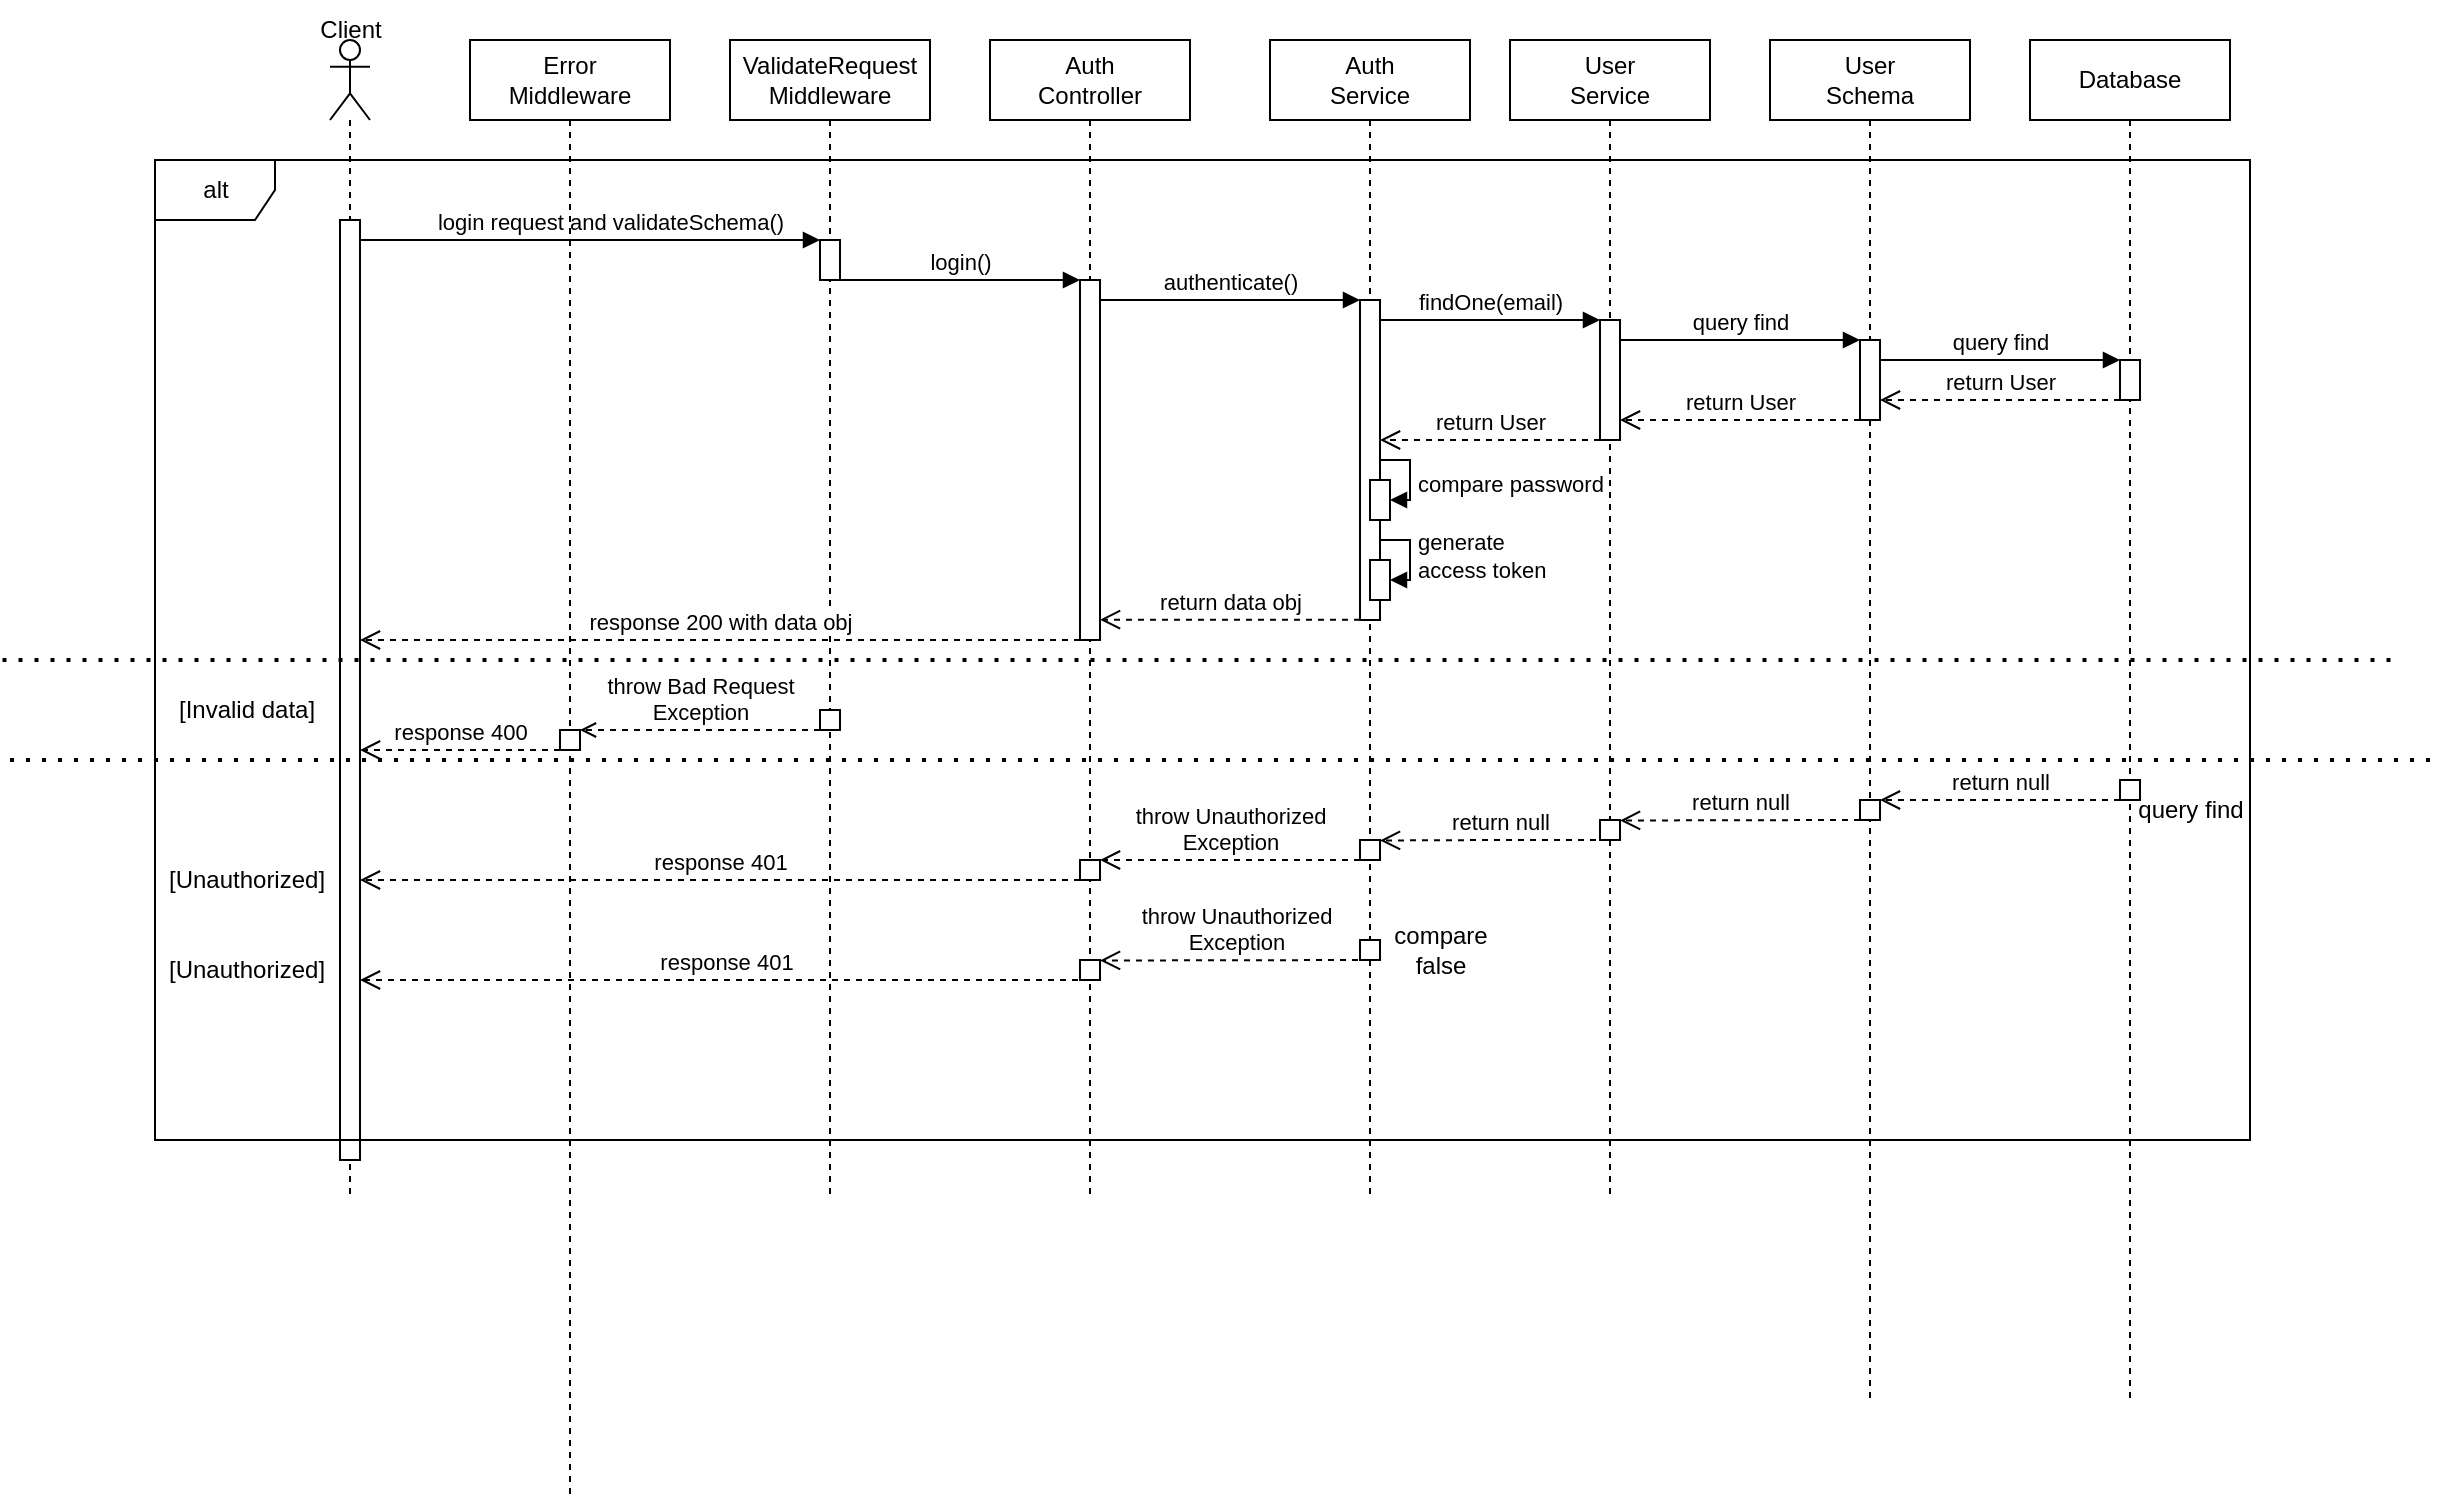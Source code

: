 <mxfile version="21.6.1" type="device">
  <diagram name="Page-1" id="2YBvvXClWsGukQMizWep">
    <mxGraphModel dx="1886" dy="606" grid="1" gridSize="10" guides="1" tooltips="1" connect="1" arrows="1" fold="1" page="1" pageScale="1" pageWidth="850" pageHeight="1100" math="0" shadow="0">
      <root>
        <mxCell id="0" />
        <mxCell id="1" parent="0" />
        <mxCell id="aM9ryv3xv72pqoxQDRHE-1" value="ValidateRequest&lt;br&gt;Middleware" style="shape=umlLifeline;perimeter=lifelinePerimeter;whiteSpace=wrap;html=1;container=0;dropTarget=0;collapsible=0;recursiveResize=0;outlineConnect=0;portConstraint=eastwest;newEdgeStyle={&quot;edgeStyle&quot;:&quot;elbowEdgeStyle&quot;,&quot;elbow&quot;:&quot;vertical&quot;,&quot;curved&quot;:0,&quot;rounded&quot;:0};" parent="1" vertex="1">
          <mxGeometry x="240" y="60" width="100" height="580" as="geometry" />
        </mxCell>
        <mxCell id="aM9ryv3xv72pqoxQDRHE-2" value="" style="html=1;points=[];perimeter=orthogonalPerimeter;outlineConnect=0;targetShapes=umlLifeline;portConstraint=eastwest;newEdgeStyle={&quot;edgeStyle&quot;:&quot;elbowEdgeStyle&quot;,&quot;elbow&quot;:&quot;vertical&quot;,&quot;curved&quot;:0,&quot;rounded&quot;:0};" parent="aM9ryv3xv72pqoxQDRHE-1" vertex="1">
          <mxGeometry x="45" y="100" width="10" height="20" as="geometry" />
        </mxCell>
        <mxCell id="aM9ryv3xv72pqoxQDRHE-5" value="Auth&lt;br&gt;Service" style="shape=umlLifeline;perimeter=lifelinePerimeter;whiteSpace=wrap;html=1;container=0;dropTarget=0;collapsible=0;recursiveResize=0;outlineConnect=0;portConstraint=eastwest;newEdgeStyle={&quot;edgeStyle&quot;:&quot;elbowEdgeStyle&quot;,&quot;elbow&quot;:&quot;vertical&quot;,&quot;curved&quot;:0,&quot;rounded&quot;:0};" parent="1" vertex="1">
          <mxGeometry x="510" y="60" width="100" height="580" as="geometry" />
        </mxCell>
        <mxCell id="aM9ryv3xv72pqoxQDRHE-6" value="" style="html=1;points=[];perimeter=orthogonalPerimeter;outlineConnect=0;targetShapes=umlLifeline;portConstraint=eastwest;newEdgeStyle={&quot;edgeStyle&quot;:&quot;elbowEdgeStyle&quot;,&quot;elbow&quot;:&quot;vertical&quot;,&quot;curved&quot;:0,&quot;rounded&quot;:0};" parent="aM9ryv3xv72pqoxQDRHE-5" vertex="1">
          <mxGeometry x="45" y="130" width="10" height="160" as="geometry" />
        </mxCell>
        <mxCell id="GkC1F4D74xaMyos7BvfS-31" value="" style="html=1;points=[];perimeter=orthogonalPerimeter;outlineConnect=0;targetShapes=umlLifeline;portConstraint=eastwest;newEdgeStyle={&quot;edgeStyle&quot;:&quot;elbowEdgeStyle&quot;,&quot;elbow&quot;:&quot;vertical&quot;,&quot;curved&quot;:0,&quot;rounded&quot;:0};" parent="aM9ryv3xv72pqoxQDRHE-5" vertex="1">
          <mxGeometry x="50" y="220" width="10" height="20" as="geometry" />
        </mxCell>
        <mxCell id="GkC1F4D74xaMyos7BvfS-32" value="compare password" style="html=1;align=left;spacingLeft=2;endArrow=block;rounded=0;edgeStyle=orthogonalEdgeStyle;curved=0;rounded=0;" parent="aM9ryv3xv72pqoxQDRHE-5" source="aM9ryv3xv72pqoxQDRHE-6" target="GkC1F4D74xaMyos7BvfS-31" edge="1">
          <mxGeometry x="0.176" relative="1" as="geometry">
            <mxPoint x="110" y="205" as="sourcePoint" />
            <Array as="points">
              <mxPoint x="70" y="210" />
              <mxPoint x="70" y="230" />
            </Array>
            <mxPoint as="offset" />
          </mxGeometry>
        </mxCell>
        <mxCell id="GkC1F4D74xaMyos7BvfS-35" value="" style="html=1;points=[];perimeter=orthogonalPerimeter;outlineConnect=0;targetShapes=umlLifeline;portConstraint=eastwest;newEdgeStyle={&quot;edgeStyle&quot;:&quot;elbowEdgeStyle&quot;,&quot;elbow&quot;:&quot;vertical&quot;,&quot;curved&quot;:0,&quot;rounded&quot;:0};" parent="aM9ryv3xv72pqoxQDRHE-5" vertex="1">
          <mxGeometry x="50" y="260" width="10" height="20" as="geometry" />
        </mxCell>
        <mxCell id="GkC1F4D74xaMyos7BvfS-36" value="generate &lt;br&gt;access token" style="html=1;align=left;spacingLeft=2;endArrow=block;rounded=0;edgeStyle=orthogonalEdgeStyle;curved=0;rounded=0;" parent="aM9ryv3xv72pqoxQDRHE-5" source="aM9ryv3xv72pqoxQDRHE-6" target="GkC1F4D74xaMyos7BvfS-35" edge="1">
          <mxGeometry relative="1" as="geometry">
            <mxPoint x="-25" y="280" as="sourcePoint" />
            <Array as="points">
              <mxPoint x="70" y="250" />
              <mxPoint x="70" y="270" />
            </Array>
          </mxGeometry>
        </mxCell>
        <mxCell id="aM9ryv3xv72pqoxQDRHE-7" value="login()" style="html=1;verticalAlign=bottom;endArrow=block;edgeStyle=elbowEdgeStyle;elbow=vertical;curved=0;rounded=0;" parent="1" source="aM9ryv3xv72pqoxQDRHE-2" target="zKB6oyso-aB5GgyO3CQL-14" edge="1">
          <mxGeometry relative="1" as="geometry">
            <mxPoint x="370" y="190" as="sourcePoint" />
            <Array as="points">
              <mxPoint x="390" y="180" />
              <mxPoint x="300" y="190" />
            </Array>
          </mxGeometry>
        </mxCell>
        <mxCell id="zKB6oyso-aB5GgyO3CQL-1" value="User&lt;br&gt;Service" style="shape=umlLifeline;perimeter=lifelinePerimeter;whiteSpace=wrap;html=1;container=0;dropTarget=0;collapsible=0;recursiveResize=0;outlineConnect=0;portConstraint=eastwest;newEdgeStyle={&quot;edgeStyle&quot;:&quot;elbowEdgeStyle&quot;,&quot;elbow&quot;:&quot;vertical&quot;,&quot;curved&quot;:0,&quot;rounded&quot;:0};" parent="1" vertex="1">
          <mxGeometry x="630" y="60" width="100" height="580" as="geometry" />
        </mxCell>
        <mxCell id="zKB6oyso-aB5GgyO3CQL-2" value="" style="html=1;points=[];perimeter=orthogonalPerimeter;outlineConnect=0;targetShapes=umlLifeline;portConstraint=eastwest;newEdgeStyle={&quot;edgeStyle&quot;:&quot;elbowEdgeStyle&quot;,&quot;elbow&quot;:&quot;vertical&quot;,&quot;curved&quot;:0,&quot;rounded&quot;:0};" parent="zKB6oyso-aB5GgyO3CQL-1" vertex="1">
          <mxGeometry x="45" y="140" width="10" height="60" as="geometry" />
        </mxCell>
        <mxCell id="zKB6oyso-aB5GgyO3CQL-10" value="" style="shape=umlLifeline;perimeter=lifelinePerimeter;whiteSpace=wrap;html=1;container=1;dropTarget=0;collapsible=0;recursiveResize=0;outlineConnect=0;portConstraint=eastwest;newEdgeStyle={&quot;edgeStyle&quot;:&quot;elbowEdgeStyle&quot;,&quot;elbow&quot;:&quot;vertical&quot;,&quot;curved&quot;:0,&quot;rounded&quot;:0};participant=umlActor;" parent="1" vertex="1">
          <mxGeometry x="40" y="60" width="20" height="580" as="geometry" />
        </mxCell>
        <mxCell id="GkC1F4D74xaMyos7BvfS-3" value="" style="html=1;points=[];perimeter=orthogonalPerimeter;outlineConnect=0;targetShapes=umlLifeline;portConstraint=eastwest;newEdgeStyle={&quot;edgeStyle&quot;:&quot;elbowEdgeStyle&quot;,&quot;elbow&quot;:&quot;vertical&quot;,&quot;curved&quot;:0,&quot;rounded&quot;:0};" parent="zKB6oyso-aB5GgyO3CQL-10" vertex="1">
          <mxGeometry x="5" y="90" width="10" height="470" as="geometry" />
        </mxCell>
        <mxCell id="zKB6oyso-aB5GgyO3CQL-11" value="login request and validateSchema()" style="html=1;verticalAlign=bottom;endArrow=block;edgeStyle=elbowEdgeStyle;elbow=horizontal;curved=0;rounded=0;" parent="1" edge="1">
          <mxGeometry x="0.087" relative="1" as="geometry">
            <mxPoint x="55.0" y="160" as="sourcePoint" />
            <Array as="points">
              <mxPoint x="205" y="160" />
            </Array>
            <mxPoint x="285.0" y="160" as="targetPoint" />
            <mxPoint as="offset" />
          </mxGeometry>
        </mxCell>
        <mxCell id="zKB6oyso-aB5GgyO3CQL-13" value="Auth&lt;br&gt;Controller" style="shape=umlLifeline;perimeter=lifelinePerimeter;whiteSpace=wrap;html=1;container=0;dropTarget=0;collapsible=0;recursiveResize=0;outlineConnect=0;portConstraint=eastwest;newEdgeStyle={&quot;edgeStyle&quot;:&quot;elbowEdgeStyle&quot;,&quot;elbow&quot;:&quot;vertical&quot;,&quot;curved&quot;:0,&quot;rounded&quot;:0};" parent="1" vertex="1">
          <mxGeometry x="370" y="60" width="100" height="580" as="geometry" />
        </mxCell>
        <mxCell id="zKB6oyso-aB5GgyO3CQL-14" value="" style="html=1;points=[];perimeter=orthogonalPerimeter;outlineConnect=0;targetShapes=umlLifeline;portConstraint=eastwest;newEdgeStyle={&quot;edgeStyle&quot;:&quot;elbowEdgeStyle&quot;,&quot;elbow&quot;:&quot;vertical&quot;,&quot;curved&quot;:0,&quot;rounded&quot;:0};" parent="zKB6oyso-aB5GgyO3CQL-13" vertex="1">
          <mxGeometry x="45" y="120" width="10" height="180" as="geometry" />
        </mxCell>
        <mxCell id="GkC1F4D74xaMyos7BvfS-90" value="" style="html=1;points=[];perimeter=orthogonalPerimeter;outlineConnect=0;targetShapes=umlLifeline;portConstraint=eastwest;newEdgeStyle={&quot;edgeStyle&quot;:&quot;elbowEdgeStyle&quot;,&quot;elbow&quot;:&quot;vertical&quot;,&quot;curved&quot;:0,&quot;rounded&quot;:0};" parent="zKB6oyso-aB5GgyO3CQL-13" vertex="1">
          <mxGeometry x="45" y="410" width="10" height="10" as="geometry" />
        </mxCell>
        <mxCell id="GkC1F4D74xaMyos7BvfS-97" value="" style="html=1;points=[];perimeter=orthogonalPerimeter;outlineConnect=0;targetShapes=umlLifeline;portConstraint=eastwest;newEdgeStyle={&quot;edgeStyle&quot;:&quot;elbowEdgeStyle&quot;,&quot;elbow&quot;:&quot;vertical&quot;,&quot;curved&quot;:0,&quot;rounded&quot;:0};" parent="zKB6oyso-aB5GgyO3CQL-13" vertex="1">
          <mxGeometry x="45" y="460" width="10" height="10" as="geometry" />
        </mxCell>
        <mxCell id="zKB6oyso-aB5GgyO3CQL-15" value="authenticate()" style="html=1;verticalAlign=bottom;endArrow=block;edgeStyle=elbowEdgeStyle;elbow=vertical;curved=0;rounded=0;" parent="1" source="zKB6oyso-aB5GgyO3CQL-14" target="aM9ryv3xv72pqoxQDRHE-6" edge="1">
          <mxGeometry relative="1" as="geometry">
            <mxPoint x="390" y="190" as="sourcePoint" />
            <Array as="points">
              <mxPoint x="510" y="190" />
            </Array>
            <mxPoint x="540" y="190" as="targetPoint" />
          </mxGeometry>
        </mxCell>
        <mxCell id="GkC1F4D74xaMyos7BvfS-4" value="findOne(email)" style="html=1;verticalAlign=bottom;endArrow=block;edgeStyle=elbowEdgeStyle;elbow=vertical;curved=0;rounded=0;" parent="1" source="aM9ryv3xv72pqoxQDRHE-6" target="zKB6oyso-aB5GgyO3CQL-2" edge="1">
          <mxGeometry relative="1" as="geometry">
            <mxPoint x="555" y="180.0" as="sourcePoint" />
            <Array as="points">
              <mxPoint x="650" y="200" />
            </Array>
            <mxPoint x="680" y="180.34" as="targetPoint" />
          </mxGeometry>
        </mxCell>
        <mxCell id="GkC1F4D74xaMyos7BvfS-5" value="alt" style="shape=umlFrame;whiteSpace=wrap;html=1;pointerEvents=0;" parent="1" vertex="1">
          <mxGeometry x="-47.5" y="120" width="1047.5" height="490" as="geometry" />
        </mxCell>
        <mxCell id="GkC1F4D74xaMyos7BvfS-15" value="Database" style="shape=umlLifeline;perimeter=lifelinePerimeter;whiteSpace=wrap;html=1;container=0;dropTarget=0;collapsible=0;recursiveResize=0;outlineConnect=0;portConstraint=eastwest;newEdgeStyle={&quot;edgeStyle&quot;:&quot;elbowEdgeStyle&quot;,&quot;elbow&quot;:&quot;vertical&quot;,&quot;curved&quot;:0,&quot;rounded&quot;:0};" parent="1" vertex="1">
          <mxGeometry x="890" y="60" width="100" height="680" as="geometry" />
        </mxCell>
        <mxCell id="GkC1F4D74xaMyos7BvfS-16" value="" style="html=1;points=[];perimeter=orthogonalPerimeter;outlineConnect=0;targetShapes=umlLifeline;portConstraint=eastwest;newEdgeStyle={&quot;edgeStyle&quot;:&quot;elbowEdgeStyle&quot;,&quot;elbow&quot;:&quot;vertical&quot;,&quot;curved&quot;:0,&quot;rounded&quot;:0};" parent="GkC1F4D74xaMyos7BvfS-15" vertex="1">
          <mxGeometry x="45" y="160" width="10" height="20" as="geometry" />
        </mxCell>
        <mxCell id="GkC1F4D74xaMyos7BvfS-70" value="" style="html=1;points=[];perimeter=orthogonalPerimeter;outlineConnect=0;targetShapes=umlLifeline;portConstraint=eastwest;newEdgeStyle={&quot;edgeStyle&quot;:&quot;elbowEdgeStyle&quot;,&quot;elbow&quot;:&quot;vertical&quot;,&quot;curved&quot;:0,&quot;rounded&quot;:0};" parent="GkC1F4D74xaMyos7BvfS-15" vertex="1">
          <mxGeometry x="45" y="370" width="10" height="10" as="geometry" />
        </mxCell>
        <mxCell id="GkC1F4D74xaMyos7BvfS-17" value="query find" style="html=1;verticalAlign=bottom;endArrow=block;edgeStyle=elbowEdgeStyle;elbow=vertical;curved=0;rounded=0;" parent="1" source="zKB6oyso-aB5GgyO3CQL-2" target="GkC1F4D74xaMyos7BvfS-72" edge="1">
          <mxGeometry relative="1" as="geometry">
            <mxPoint x="690" y="200" as="sourcePoint" />
            <Array as="points">
              <mxPoint x="770" y="210" />
              <mxPoint x="710" y="200" />
              <mxPoint x="740" y="200" />
            </Array>
            <mxPoint x="810" y="200" as="targetPoint" />
          </mxGeometry>
        </mxCell>
        <mxCell id="GkC1F4D74xaMyos7BvfS-20" value="return User" style="html=1;verticalAlign=bottom;endArrow=open;dashed=1;endSize=8;edgeStyle=elbowEdgeStyle;elbow=horizontal;curved=0;rounded=0;" parent="1" edge="1">
          <mxGeometry relative="1" as="geometry">
            <mxPoint x="685" y="250" as="targetPoint" />
            <Array as="points">
              <mxPoint x="710" y="250" />
              <mxPoint x="740" y="240" />
            </Array>
            <mxPoint x="805" y="250" as="sourcePoint" />
            <mxPoint as="offset" />
          </mxGeometry>
        </mxCell>
        <mxCell id="GkC1F4D74xaMyos7BvfS-21" value="" style="endArrow=none;dashed=1;html=1;dashPattern=1 3;strokeWidth=2;rounded=0;" parent="1" edge="1">
          <mxGeometry width="50" height="50" relative="1" as="geometry">
            <mxPoint x="-123.75" y="370" as="sourcePoint" />
            <mxPoint x="1076.25" y="370" as="targetPoint" />
          </mxGeometry>
        </mxCell>
        <mxCell id="GkC1F4D74xaMyos7BvfS-23" value="return User" style="html=1;verticalAlign=bottom;endArrow=open;dashed=1;endSize=8;elbow=horizontal;rounded=0;" parent="1" edge="1">
          <mxGeometry relative="1" as="geometry">
            <mxPoint x="565" y="260" as="targetPoint" />
            <mxPoint x="675" y="260" as="sourcePoint" />
            <mxPoint as="offset" />
          </mxGeometry>
        </mxCell>
        <mxCell id="GkC1F4D74xaMyos7BvfS-44" value="Error&lt;br&gt;Middleware" style="shape=umlLifeline;perimeter=lifelinePerimeter;whiteSpace=wrap;html=1;container=0;dropTarget=0;collapsible=0;recursiveResize=0;outlineConnect=0;portConstraint=eastwest;newEdgeStyle={&quot;edgeStyle&quot;:&quot;elbowEdgeStyle&quot;,&quot;elbow&quot;:&quot;vertical&quot;,&quot;curved&quot;:0,&quot;rounded&quot;:0};" parent="1" vertex="1">
          <mxGeometry x="110" y="60" width="100" height="730" as="geometry" />
        </mxCell>
        <mxCell id="GkC1F4D74xaMyos7BvfS-65" value="" style="html=1;points=[];perimeter=orthogonalPerimeter;outlineConnect=0;targetShapes=umlLifeline;portConstraint=eastwest;newEdgeStyle={&quot;edgeStyle&quot;:&quot;elbowEdgeStyle&quot;,&quot;elbow&quot;:&quot;vertical&quot;,&quot;curved&quot;:0,&quot;rounded&quot;:0};" parent="GkC1F4D74xaMyos7BvfS-44" vertex="1">
          <mxGeometry x="45" y="345" width="10" height="10" as="geometry" />
        </mxCell>
        <mxCell id="GkC1F4D74xaMyos7BvfS-63" value="return data obj" style="html=1;verticalAlign=bottom;endArrow=open;dashed=1;endSize=8;elbow=horizontal;rounded=0;" parent="1" edge="1">
          <mxGeometry relative="1" as="geometry">
            <mxPoint x="425" y="349.86" as="targetPoint" />
            <mxPoint x="555" y="349.86" as="sourcePoint" />
            <mxPoint as="offset" />
          </mxGeometry>
        </mxCell>
        <mxCell id="GkC1F4D74xaMyos7BvfS-64" value="response 200 with data obj" style="html=1;verticalAlign=bottom;endArrow=open;dashed=1;endSize=8;edgeStyle=elbowEdgeStyle;elbow=horizontal;curved=0;rounded=0;" parent="1" source="zKB6oyso-aB5GgyO3CQL-14" target="GkC1F4D74xaMyos7BvfS-3" edge="1">
          <mxGeometry relative="1" as="geometry">
            <mxPoint x="60" y="360" as="targetPoint" />
            <Array as="points">
              <mxPoint x="235" y="360" />
            </Array>
            <mxPoint x="420" y="360" as="sourcePoint" />
            <mxPoint as="offset" />
          </mxGeometry>
        </mxCell>
        <mxCell id="GkC1F4D74xaMyos7BvfS-66" value="response 400" style="html=1;verticalAlign=bottom;endArrow=open;dashed=1;endSize=8;edgeStyle=elbowEdgeStyle;elbow=horizontal;curved=0;rounded=0;" parent="1" edge="1">
          <mxGeometry relative="1" as="geometry">
            <mxPoint x="55" y="415" as="targetPoint" />
            <Array as="points">
              <mxPoint x="150" y="415" />
            </Array>
            <mxPoint x="155" y="415" as="sourcePoint" />
            <mxPoint as="offset" />
          </mxGeometry>
        </mxCell>
        <mxCell id="GkC1F4D74xaMyos7BvfS-67" value="[Invalid data]" style="text;html=1;align=center;verticalAlign=middle;resizable=0;points=[];autosize=1;strokeColor=none;fillColor=none;" parent="1" vertex="1">
          <mxGeometry x="-47.5" y="380" width="90" height="30" as="geometry" />
        </mxCell>
        <mxCell id="GkC1F4D74xaMyos7BvfS-68" value="" style="endArrow=none;dashed=1;html=1;dashPattern=1 3;strokeWidth=2;rounded=0;" parent="1" edge="1">
          <mxGeometry width="50" height="50" relative="1" as="geometry">
            <mxPoint x="-120" y="420" as="sourcePoint" />
            <mxPoint x="1090" y="420" as="targetPoint" />
          </mxGeometry>
        </mxCell>
        <mxCell id="GkC1F4D74xaMyos7BvfS-71" value="User&lt;br&gt;Schema" style="shape=umlLifeline;perimeter=lifelinePerimeter;whiteSpace=wrap;html=1;container=0;dropTarget=0;collapsible=0;recursiveResize=0;outlineConnect=0;portConstraint=eastwest;newEdgeStyle={&quot;edgeStyle&quot;:&quot;elbowEdgeStyle&quot;,&quot;elbow&quot;:&quot;vertical&quot;,&quot;curved&quot;:0,&quot;rounded&quot;:0};" parent="1" vertex="1">
          <mxGeometry x="760" y="60" width="100" height="680" as="geometry" />
        </mxCell>
        <mxCell id="GkC1F4D74xaMyos7BvfS-72" value="" style="html=1;points=[];perimeter=orthogonalPerimeter;outlineConnect=0;targetShapes=umlLifeline;portConstraint=eastwest;newEdgeStyle={&quot;edgeStyle&quot;:&quot;elbowEdgeStyle&quot;,&quot;elbow&quot;:&quot;vertical&quot;,&quot;curved&quot;:0,&quot;rounded&quot;:0};" parent="GkC1F4D74xaMyos7BvfS-71" vertex="1">
          <mxGeometry x="45" y="150" width="10" height="40" as="geometry" />
        </mxCell>
        <mxCell id="GkC1F4D74xaMyos7BvfS-81" value="" style="html=1;points=[];perimeter=orthogonalPerimeter;outlineConnect=0;targetShapes=umlLifeline;portConstraint=eastwest;newEdgeStyle={&quot;edgeStyle&quot;:&quot;elbowEdgeStyle&quot;,&quot;elbow&quot;:&quot;vertical&quot;,&quot;curved&quot;:0,&quot;rounded&quot;:0};" parent="GkC1F4D74xaMyos7BvfS-71" vertex="1">
          <mxGeometry x="45" y="380" width="10" height="10" as="geometry" />
        </mxCell>
        <mxCell id="GkC1F4D74xaMyos7BvfS-74" value="query find" style="html=1;verticalAlign=bottom;endArrow=block;edgeStyle=elbowEdgeStyle;elbow=vertical;curved=0;rounded=0;" parent="1" source="GkC1F4D74xaMyos7BvfS-72" target="GkC1F4D74xaMyos7BvfS-16" edge="1">
          <mxGeometry relative="1" as="geometry">
            <mxPoint x="820" y="220" as="sourcePoint" />
            <Array as="points">
              <mxPoint x="905" y="220" />
              <mxPoint x="845" y="210" />
              <mxPoint x="875" y="210" />
            </Array>
            <mxPoint x="940" y="220" as="targetPoint" />
          </mxGeometry>
        </mxCell>
        <mxCell id="GkC1F4D74xaMyos7BvfS-75" value="[Unauthorized]" style="text;html=1;align=center;verticalAlign=middle;resizable=0;points=[];autosize=1;strokeColor=none;fillColor=none;" parent="1" vertex="1">
          <mxGeometry x="-52.5" y="465" width="100" height="30" as="geometry" />
        </mxCell>
        <mxCell id="GkC1F4D74xaMyos7BvfS-76" value="return User" style="html=1;verticalAlign=bottom;endArrow=open;dashed=1;endSize=8;edgeStyle=elbowEdgeStyle;elbow=horizontal;curved=0;rounded=0;" parent="1" source="GkC1F4D74xaMyos7BvfS-16" target="GkC1F4D74xaMyos7BvfS-72" edge="1">
          <mxGeometry relative="1" as="geometry">
            <mxPoint x="830" y="240" as="targetPoint" />
            <Array as="points">
              <mxPoint x="855" y="240" />
              <mxPoint x="885" y="230" />
            </Array>
            <mxPoint x="950" y="240" as="sourcePoint" />
            <mxPoint as="offset" />
          </mxGeometry>
        </mxCell>
        <mxCell id="GkC1F4D74xaMyos7BvfS-80" value="return null" style="html=1;verticalAlign=bottom;endArrow=open;dashed=1;endSize=8;edgeStyle=elbowEdgeStyle;elbow=horizontal;curved=0;rounded=0;" parent="1" edge="1">
          <mxGeometry relative="1" as="geometry">
            <mxPoint x="815.0" y="440" as="targetPoint" />
            <Array as="points">
              <mxPoint x="820" y="440" />
              <mxPoint x="880" y="429.83" />
            </Array>
            <mxPoint x="935.0" y="440" as="sourcePoint" />
            <mxPoint as="offset" />
          </mxGeometry>
        </mxCell>
        <mxCell id="GkC1F4D74xaMyos7BvfS-83" value="" style="html=1;points=[];perimeter=orthogonalPerimeter;outlineConnect=0;targetShapes=umlLifeline;portConstraint=eastwest;newEdgeStyle={&quot;edgeStyle&quot;:&quot;elbowEdgeStyle&quot;,&quot;elbow&quot;:&quot;vertical&quot;,&quot;curved&quot;:0,&quot;rounded&quot;:0};" parent="1" vertex="1">
          <mxGeometry x="675" y="450" width="10" height="10" as="geometry" />
        </mxCell>
        <mxCell id="GkC1F4D74xaMyos7BvfS-84" value="return null" style="html=1;verticalAlign=bottom;endArrow=open;dashed=1;endSize=8;edgeStyle=elbowEdgeStyle;elbow=horizontal;curved=0;rounded=0;" parent="1" source="GkC1F4D74xaMyos7BvfS-81" edge="1">
          <mxGeometry relative="1" as="geometry">
            <mxPoint x="685" y="450.25" as="targetPoint" />
            <Array as="points">
              <mxPoint x="800" y="450" />
            </Array>
            <mxPoint x="800" y="450" as="sourcePoint" />
            <mxPoint as="offset" />
          </mxGeometry>
        </mxCell>
        <mxCell id="GkC1F4D74xaMyos7BvfS-88" value="" style="html=1;points=[];perimeter=orthogonalPerimeter;outlineConnect=0;targetShapes=umlLifeline;portConstraint=eastwest;newEdgeStyle={&quot;edgeStyle&quot;:&quot;elbowEdgeStyle&quot;,&quot;elbow&quot;:&quot;vertical&quot;,&quot;curved&quot;:0,&quot;rounded&quot;:0};" parent="1" vertex="1">
          <mxGeometry x="555" y="460" width="10" height="10" as="geometry" />
        </mxCell>
        <mxCell id="GkC1F4D74xaMyos7BvfS-89" value="return null" style="html=1;verticalAlign=bottom;endArrow=open;dashed=1;endSize=8;edgeStyle=elbowEdgeStyle;elbow=horizontal;curved=0;rounded=0;" parent="1" edge="1">
          <mxGeometry relative="1" as="geometry">
            <mxPoint x="565" y="460.25" as="targetPoint" />
            <Array as="points" />
            <mxPoint x="685" y="460" as="sourcePoint" />
            <mxPoint as="offset" />
          </mxGeometry>
        </mxCell>
        <mxCell id="GkC1F4D74xaMyos7BvfS-91" value="throw Unauthorized&lt;br&gt;Exception" style="html=1;verticalAlign=bottom;endArrow=open;dashed=1;endSize=8;elbow=horizontal;rounded=0;" parent="1" target="GkC1F4D74xaMyos7BvfS-90" edge="1">
          <mxGeometry relative="1" as="geometry">
            <mxPoint x="435" y="470.25" as="targetPoint" />
            <mxPoint x="555" y="470" as="sourcePoint" />
            <mxPoint as="offset" />
          </mxGeometry>
        </mxCell>
        <mxCell id="GkC1F4D74xaMyos7BvfS-92" value="" style="html=1;points=[];perimeter=orthogonalPerimeter;outlineConnect=0;targetShapes=umlLifeline;portConstraint=eastwest;newEdgeStyle={&quot;edgeStyle&quot;:&quot;elbowEdgeStyle&quot;,&quot;elbow&quot;:&quot;vertical&quot;,&quot;curved&quot;:0,&quot;rounded&quot;:0};" parent="1" vertex="1">
          <mxGeometry x="285" y="395" width="10" height="10" as="geometry" />
        </mxCell>
        <mxCell id="GkC1F4D74xaMyos7BvfS-93" value="throw Bad Request &lt;br&gt;Exception" style="html=1;verticalAlign=bottom;endArrow=open;dashed=1;elbow=horizontal;rounded=0;" parent="1" source="GkC1F4D74xaMyos7BvfS-92" target="GkC1F4D74xaMyos7BvfS-65" edge="1">
          <mxGeometry relative="1" as="geometry">
            <mxPoint x="165" y="415" as="targetPoint" />
            <mxPoint x="285" y="405" as="sourcePoint" />
            <mxPoint as="offset" />
          </mxGeometry>
        </mxCell>
        <mxCell id="GkC1F4D74xaMyos7BvfS-94" value="response 401" style="html=1;verticalAlign=bottom;endArrow=open;dashed=1;endSize=8;edgeStyle=elbowEdgeStyle;elbow=horizontal;curved=0;rounded=0;" parent="1" source="GkC1F4D74xaMyos7BvfS-90" target="GkC1F4D74xaMyos7BvfS-3" edge="1">
          <mxGeometry relative="1" as="geometry">
            <mxPoint x="210" y="480" as="targetPoint" />
            <Array as="points">
              <mxPoint x="215" y="480" />
            </Array>
            <mxPoint x="340" y="480" as="sourcePoint" />
            <mxPoint as="offset" />
          </mxGeometry>
        </mxCell>
        <mxCell id="GkC1F4D74xaMyos7BvfS-95" value="throw Unauthorized&lt;br style=&quot;border-color: var(--border-color);&quot;&gt;Exception" style="html=1;verticalAlign=bottom;endArrow=open;dashed=1;endSize=8;edgeStyle=elbowEdgeStyle;elbow=horizontal;curved=0;rounded=0;" parent="1" source="GkC1F4D74xaMyos7BvfS-96" edge="1">
          <mxGeometry relative="1" as="geometry">
            <mxPoint x="425" y="520.25" as="targetPoint" />
            <Array as="points">
              <mxPoint x="560" y="520" />
            </Array>
            <mxPoint x="545" y="520" as="sourcePoint" />
            <mxPoint as="offset" />
          </mxGeometry>
        </mxCell>
        <mxCell id="GkC1F4D74xaMyos7BvfS-96" value="" style="html=1;points=[];perimeter=orthogonalPerimeter;outlineConnect=0;targetShapes=umlLifeline;portConstraint=eastwest;newEdgeStyle={&quot;edgeStyle&quot;:&quot;elbowEdgeStyle&quot;,&quot;elbow&quot;:&quot;vertical&quot;,&quot;curved&quot;:0,&quot;rounded&quot;:0};" parent="1" vertex="1">
          <mxGeometry x="555" y="510" width="10" height="10" as="geometry" />
        </mxCell>
        <mxCell id="GkC1F4D74xaMyos7BvfS-98" value="compare &lt;br&gt;false" style="text;html=1;align=center;verticalAlign=middle;resizable=0;points=[];autosize=1;strokeColor=none;fillColor=none;" parent="1" vertex="1">
          <mxGeometry x="560" y="495" width="70" height="40" as="geometry" />
        </mxCell>
        <mxCell id="GkC1F4D74xaMyos7BvfS-100" value="response 401" style="html=1;verticalAlign=bottom;endArrow=open;dashed=1;endSize=8;edgeStyle=elbowEdgeStyle;elbow=horizontal;curved=0;rounded=0;" parent="1" target="GkC1F4D74xaMyos7BvfS-3" edge="1">
          <mxGeometry relative="1" as="geometry">
            <mxPoint x="60" y="530" as="targetPoint" />
            <Array as="points">
              <mxPoint x="220" y="530" />
            </Array>
            <mxPoint x="420" y="530" as="sourcePoint" />
            <mxPoint as="offset" />
          </mxGeometry>
        </mxCell>
        <mxCell id="GkC1F4D74xaMyos7BvfS-101" value="Client" style="text;html=1;align=center;verticalAlign=middle;resizable=0;points=[];autosize=1;strokeColor=none;fillColor=none;" parent="1" vertex="1">
          <mxGeometry x="25" y="40" width="50" height="30" as="geometry" />
        </mxCell>
        <mxCell id="SOrIskGlN3UaR-eYbPXX-1" value="[Unauthorized]" style="text;html=1;align=center;verticalAlign=middle;resizable=0;points=[];autosize=1;strokeColor=none;fillColor=none;" parent="1" vertex="1">
          <mxGeometry x="-52.5" y="510" width="100" height="30" as="geometry" />
        </mxCell>
        <mxCell id="SOrIskGlN3UaR-eYbPXX-2" value="query find" style="text;html=1;align=center;verticalAlign=middle;resizable=0;points=[];autosize=1;strokeColor=none;fillColor=none;" parent="1" vertex="1">
          <mxGeometry x="930" y="430" width="80" height="30" as="geometry" />
        </mxCell>
      </root>
    </mxGraphModel>
  </diagram>
</mxfile>
